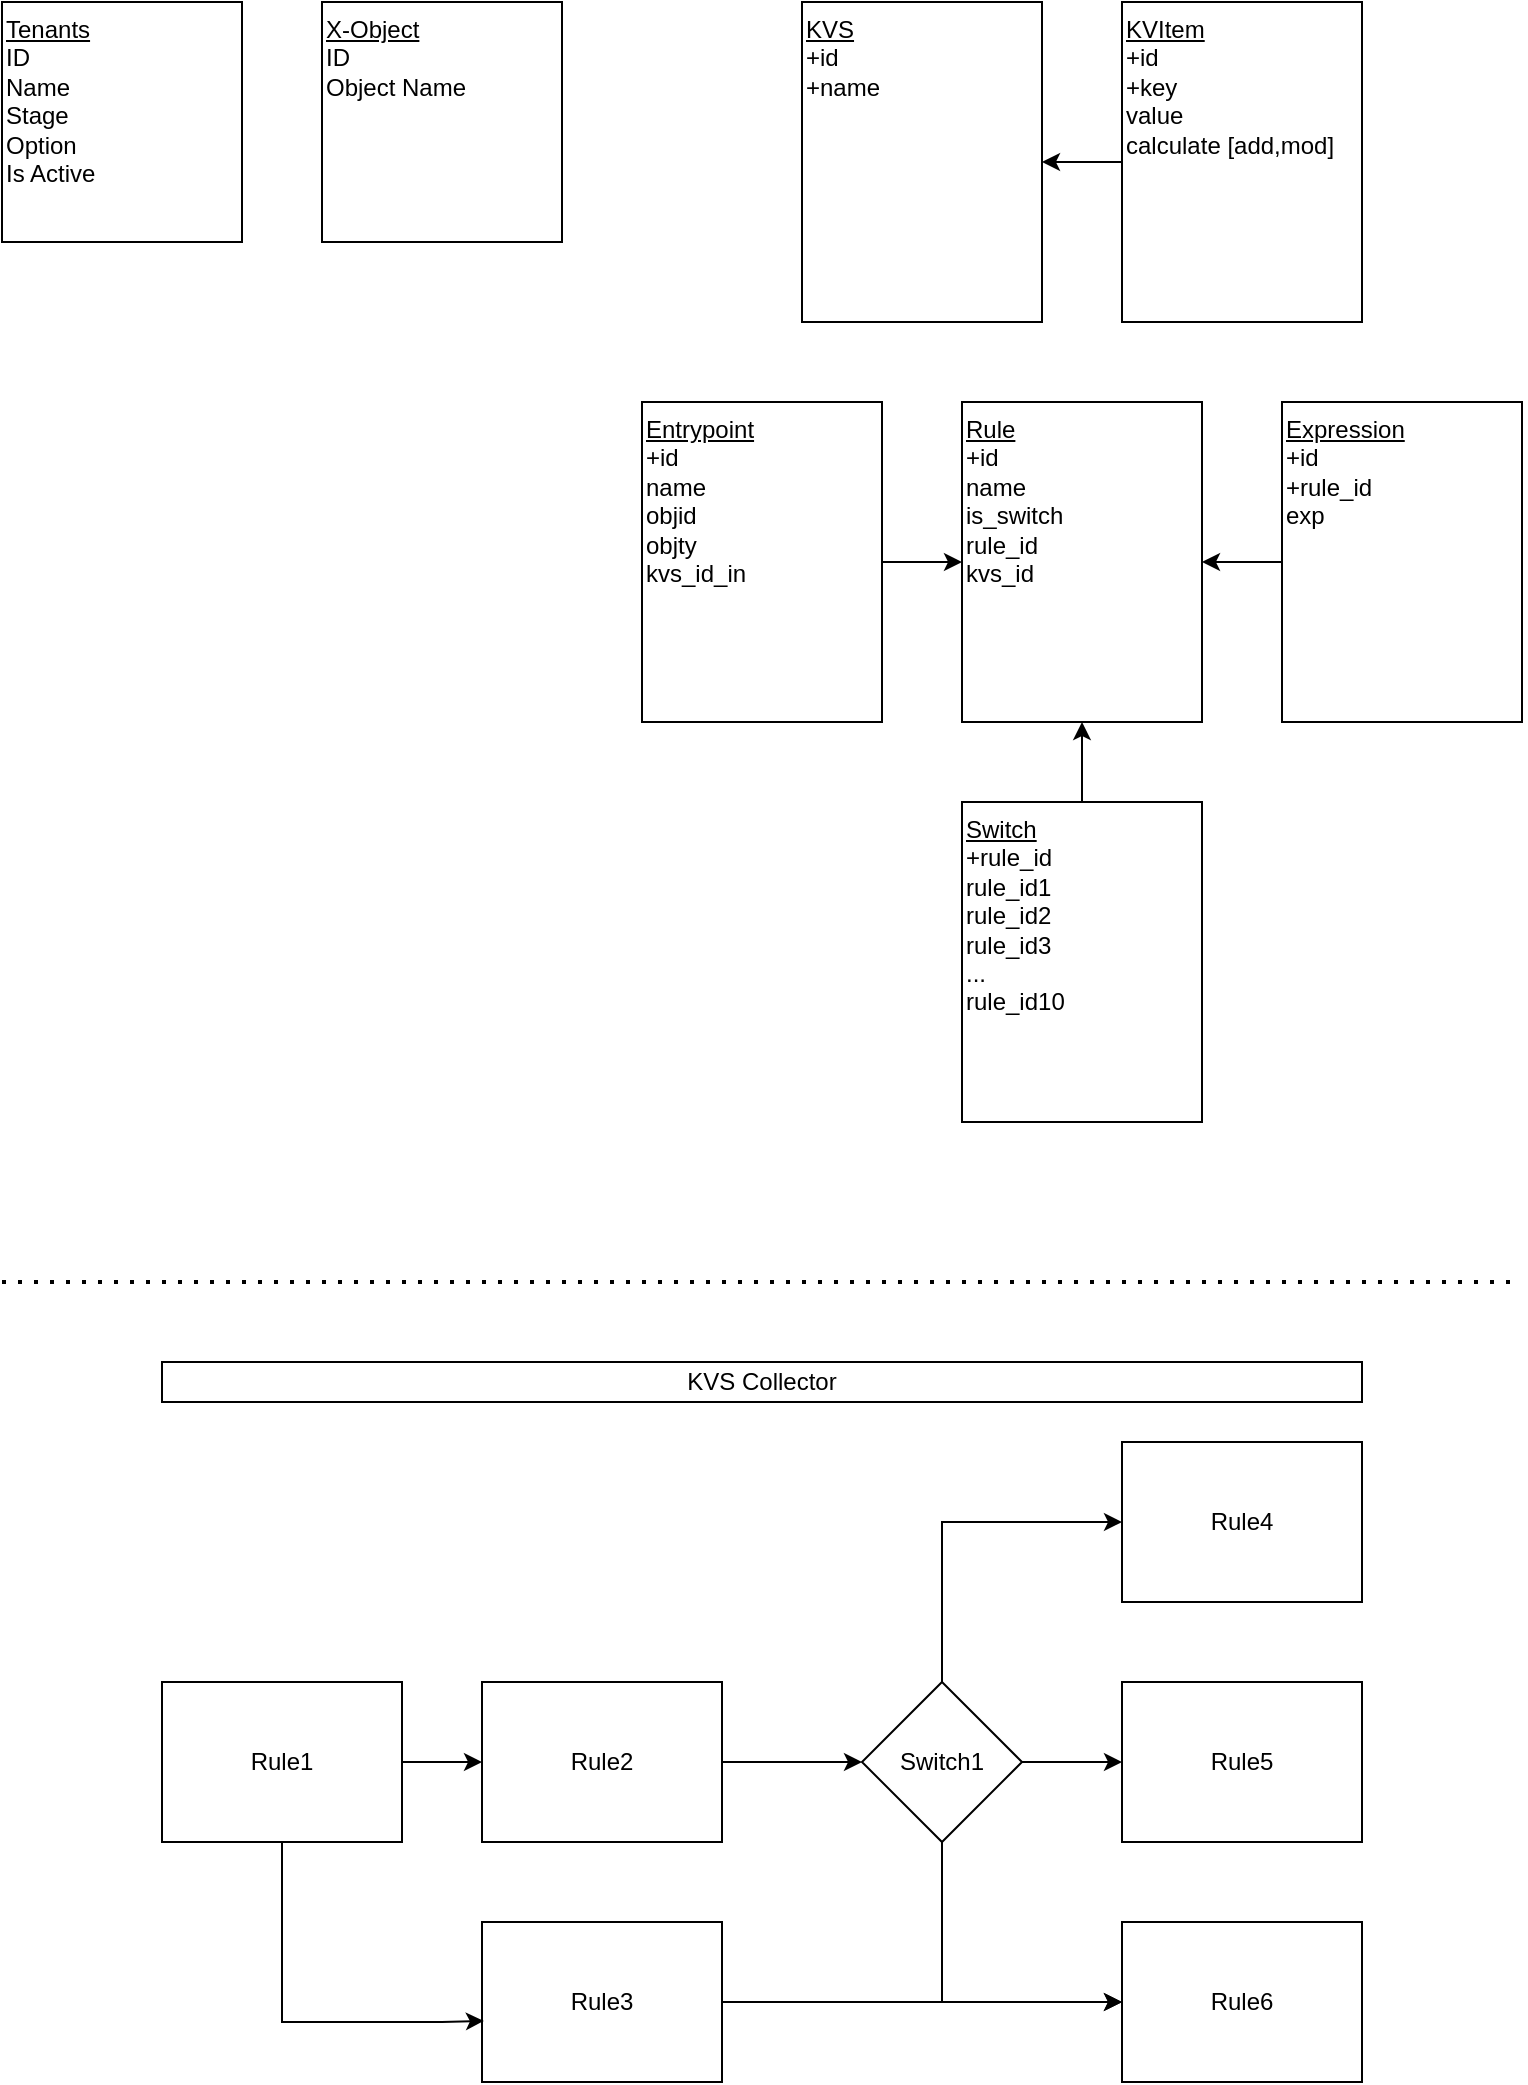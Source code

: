 <mxfile pages="2">
    <diagram id="LyjKLWT2vN5_jiygnvpO" name="Connections">
        <mxGraphModel dx="1340" dy="1892" grid="1" gridSize="10" guides="1" tooltips="1" connect="1" arrows="1" fold="1" page="1" pageScale="1" pageWidth="850" pageHeight="1100" math="0" shadow="0">
            <root>
                <mxCell id="0"/>
                <mxCell id="1" parent="0"/>
                <mxCell id="IPaf2PD-h_m_kelB6yjr-1" value="&lt;u&gt;X-Object&lt;/u&gt;&lt;span style=&quot;background-color: initial;&quot;&gt;&lt;br&gt;ID&lt;/span&gt;&lt;br&gt;&lt;span style=&quot;background-color: initial;&quot;&gt;Object Name&lt;/span&gt;" style="rounded=0;whiteSpace=wrap;html=1;align=left;verticalAlign=top;" parent="1" vertex="1">
                    <mxGeometry x="200" y="-1080" width="120" height="120" as="geometry"/>
                </mxCell>
                <mxCell id="IPaf2PD-h_m_kelB6yjr-2" value="&lt;span style=&quot;background-color: initial;&quot;&gt;&lt;u&gt;Tenants&lt;/u&gt;&lt;/span&gt;&lt;span style=&quot;background-color: initial;&quot;&gt;&lt;br&gt;ID&lt;/span&gt;&lt;br&gt;&lt;span style=&quot;background-color: initial;&quot;&gt;Name&lt;/span&gt;&lt;div&gt;Stage&lt;br&gt;&lt;div&gt;&lt;span style=&quot;background-color: initial;&quot;&gt;Option&lt;/span&gt;&lt;/div&gt;&lt;/div&gt;&lt;div&gt;&lt;span style=&quot;background-color: initial;&quot;&gt;Is Active&lt;/span&gt;&lt;/div&gt;" style="rounded=0;whiteSpace=wrap;html=1;align=left;verticalAlign=top;" parent="1" vertex="1">
                    <mxGeometry x="40" y="-1080" width="120" height="120" as="geometry"/>
                </mxCell>
                <mxCell id="P_WtOHvy-pGzdAdYv-xV-3" style="edgeStyle=orthogonalEdgeStyle;rounded=0;orthogonalLoop=1;jettySize=auto;html=1;" parent="1" source="P_WtOHvy-pGzdAdYv-xV-1" target="P_WtOHvy-pGzdAdYv-xV-2" edge="1">
                    <mxGeometry relative="1" as="geometry"/>
                </mxCell>
                <mxCell id="P_WtOHvy-pGzdAdYv-xV-1" value="&lt;span style=&quot;background-color: initial;&quot;&gt;&lt;u&gt;Expression&lt;/u&gt;&lt;/span&gt;&lt;span style=&quot;background-color: initial;&quot;&gt;&lt;br&gt;&lt;/span&gt;+id&lt;br&gt;&lt;span style=&quot;background-color: initial;&quot;&gt;+rule_id&lt;/span&gt;&lt;div&gt;&lt;/div&gt;exp" style="rounded=0;whiteSpace=wrap;html=1;align=left;verticalAlign=top;" parent="1" vertex="1">
                    <mxGeometry x="680" y="-880" width="120" height="160" as="geometry"/>
                </mxCell>
                <mxCell id="P_WtOHvy-pGzdAdYv-xV-2" value="&lt;span style=&quot;background-color: initial;&quot;&gt;&lt;u&gt;Rule&lt;/u&gt;&lt;/span&gt;&lt;span style=&quot;background-color: initial;&quot;&gt;&lt;br&gt;&lt;/span&gt;+id&lt;br&gt;name&lt;div&gt;is_switch&lt;/div&gt;&lt;div&gt;rule_id&lt;br&gt;&lt;div&gt;kvs_id&lt;/div&gt;&lt;/div&gt;" style="rounded=0;whiteSpace=wrap;html=1;align=left;verticalAlign=top;" parent="1" vertex="1">
                    <mxGeometry x="520" y="-880" width="120" height="160" as="geometry"/>
                </mxCell>
                <mxCell id="P_WtOHvy-pGzdAdYv-xV-5" style="edgeStyle=orthogonalEdgeStyle;rounded=0;orthogonalLoop=1;jettySize=auto;html=1;" parent="1" source="P_WtOHvy-pGzdAdYv-xV-4" target="P_WtOHvy-pGzdAdYv-xV-2" edge="1">
                    <mxGeometry relative="1" as="geometry"/>
                </mxCell>
                <mxCell id="P_WtOHvy-pGzdAdYv-xV-4" value="&lt;span style=&quot;background-color: initial;&quot;&gt;&lt;u&gt;Switch&lt;/u&gt;&lt;/span&gt;&lt;span style=&quot;background-color: initial;&quot;&gt;&lt;br&gt;&lt;/span&gt;+rule_id&lt;div&gt;&lt;div&gt;rule_id1&lt;/div&gt;&lt;div&gt;rule_id2&lt;br&gt;&lt;/div&gt;&lt;div&gt;rule_id3&lt;br&gt;&lt;/div&gt;&lt;div&gt;...&lt;/div&gt;&lt;/div&gt;&lt;div&gt;rule_id10&lt;/div&gt;" style="rounded=0;whiteSpace=wrap;html=1;align=left;verticalAlign=top;" parent="1" vertex="1">
                    <mxGeometry x="520" y="-680" width="120" height="160" as="geometry"/>
                </mxCell>
                <mxCell id="P_WtOHvy-pGzdAdYv-xV-8" style="edgeStyle=orthogonalEdgeStyle;rounded=0;orthogonalLoop=1;jettySize=auto;html=1;" parent="1" source="P_WtOHvy-pGzdAdYv-xV-6" target="P_WtOHvy-pGzdAdYv-xV-7" edge="1">
                    <mxGeometry relative="1" as="geometry"/>
                </mxCell>
                <mxCell id="P_WtOHvy-pGzdAdYv-xV-6" value="Rule1" style="rounded=0;whiteSpace=wrap;html=1;align=center;verticalAlign=middle;" parent="1" vertex="1">
                    <mxGeometry x="120" y="-240" width="120" height="80" as="geometry"/>
                </mxCell>
                <mxCell id="P_WtOHvy-pGzdAdYv-xV-12" style="edgeStyle=orthogonalEdgeStyle;rounded=0;orthogonalLoop=1;jettySize=auto;html=1;" parent="1" source="P_WtOHvy-pGzdAdYv-xV-7" target="P_WtOHvy-pGzdAdYv-xV-11" edge="1">
                    <mxGeometry relative="1" as="geometry"/>
                </mxCell>
                <mxCell id="P_WtOHvy-pGzdAdYv-xV-7" value="Rule2" style="rounded=0;whiteSpace=wrap;html=1;align=center;verticalAlign=middle;" parent="1" vertex="1">
                    <mxGeometry x="280" y="-240" width="120" height="80" as="geometry"/>
                </mxCell>
                <mxCell id="P_WtOHvy-pGzdAdYv-xV-20" style="edgeStyle=orthogonalEdgeStyle;rounded=0;orthogonalLoop=1;jettySize=auto;html=1;" parent="1" source="P_WtOHvy-pGzdAdYv-xV-9" target="P_WtOHvy-pGzdAdYv-xV-16" edge="1">
                    <mxGeometry relative="1" as="geometry"/>
                </mxCell>
                <mxCell id="P_WtOHvy-pGzdAdYv-xV-9" value="Rule3" style="rounded=0;whiteSpace=wrap;html=1;align=center;verticalAlign=middle;" parent="1" vertex="1">
                    <mxGeometry x="280" y="-120" width="120" height="80" as="geometry"/>
                </mxCell>
                <mxCell id="P_WtOHvy-pGzdAdYv-xV-10" style="edgeStyle=orthogonalEdgeStyle;rounded=0;orthogonalLoop=1;jettySize=auto;html=1;entryX=0.008;entryY=0.618;entryDx=0;entryDy=0;entryPerimeter=0;" parent="1" source="P_WtOHvy-pGzdAdYv-xV-6" target="P_WtOHvy-pGzdAdYv-xV-9" edge="1">
                    <mxGeometry relative="1" as="geometry">
                        <Array as="points">
                            <mxPoint x="180" y="-70"/>
                            <mxPoint x="260" y="-70"/>
                        </Array>
                    </mxGeometry>
                </mxCell>
                <mxCell id="P_WtOHvy-pGzdAdYv-xV-14" style="edgeStyle=orthogonalEdgeStyle;rounded=0;orthogonalLoop=1;jettySize=auto;html=1;" parent="1" source="P_WtOHvy-pGzdAdYv-xV-11" target="P_WtOHvy-pGzdAdYv-xV-13" edge="1">
                    <mxGeometry relative="1" as="geometry"/>
                </mxCell>
                <mxCell id="P_WtOHvy-pGzdAdYv-xV-17" style="edgeStyle=orthogonalEdgeStyle;rounded=0;orthogonalLoop=1;jettySize=auto;html=1;entryX=0;entryY=0.5;entryDx=0;entryDy=0;" parent="1" source="P_WtOHvy-pGzdAdYv-xV-11" target="P_WtOHvy-pGzdAdYv-xV-15" edge="1">
                    <mxGeometry relative="1" as="geometry">
                        <Array as="points">
                            <mxPoint x="510" y="-320"/>
                        </Array>
                    </mxGeometry>
                </mxCell>
                <mxCell id="P_WtOHvy-pGzdAdYv-xV-11" value="Switch1" style="rhombus;whiteSpace=wrap;html=1;" parent="1" vertex="1">
                    <mxGeometry x="470" y="-240" width="80" height="80" as="geometry"/>
                </mxCell>
                <mxCell id="P_WtOHvy-pGzdAdYv-xV-13" value="Rule5" style="rounded=0;whiteSpace=wrap;html=1;align=center;verticalAlign=middle;" parent="1" vertex="1">
                    <mxGeometry x="600" y="-240" width="120" height="80" as="geometry"/>
                </mxCell>
                <mxCell id="P_WtOHvy-pGzdAdYv-xV-15" value="Rule4" style="rounded=0;whiteSpace=wrap;html=1;align=center;verticalAlign=middle;" parent="1" vertex="1">
                    <mxGeometry x="600" y="-360" width="120" height="80" as="geometry"/>
                </mxCell>
                <mxCell id="P_WtOHvy-pGzdAdYv-xV-16" value="Rule6" style="rounded=0;whiteSpace=wrap;html=1;align=center;verticalAlign=middle;" parent="1" vertex="1">
                    <mxGeometry x="600" y="-120" width="120" height="80" as="geometry"/>
                </mxCell>
                <mxCell id="P_WtOHvy-pGzdAdYv-xV-18" style="edgeStyle=orthogonalEdgeStyle;rounded=0;orthogonalLoop=1;jettySize=auto;html=1;entryX=0;entryY=0.5;entryDx=0;entryDy=0;" parent="1" source="P_WtOHvy-pGzdAdYv-xV-11" target="P_WtOHvy-pGzdAdYv-xV-16" edge="1">
                    <mxGeometry relative="1" as="geometry">
                        <Array as="points">
                            <mxPoint x="510" y="-80"/>
                        </Array>
                    </mxGeometry>
                </mxCell>
                <mxCell id="2" style="edgeStyle=none;html=1;" edge="1" parent="1" source="P_WtOHvy-pGzdAdYv-xV-19" target="P_WtOHvy-pGzdAdYv-xV-2">
                    <mxGeometry relative="1" as="geometry"/>
                </mxCell>
                <mxCell id="P_WtOHvy-pGzdAdYv-xV-19" value="&lt;span style=&quot;background-color: initial;&quot;&gt;&lt;u&gt;Entrypoint&lt;/u&gt;&lt;/span&gt;&lt;span style=&quot;background-color: initial;&quot;&gt;&lt;br&gt;&lt;/span&gt;+id&lt;div&gt;name&lt;br&gt;&lt;div&gt;objid&lt;/div&gt;&lt;/div&gt;&lt;div&gt;objty&lt;/div&gt;&lt;div&gt;kvs_id_in&lt;/div&gt;" style="rounded=0;whiteSpace=wrap;html=1;align=left;verticalAlign=top;" parent="1" vertex="1">
                    <mxGeometry x="360" y="-880" width="120" height="160" as="geometry"/>
                </mxCell>
                <mxCell id="P_WtOHvy-pGzdAdYv-xV-24" style="edgeStyle=orthogonalEdgeStyle;rounded=0;orthogonalLoop=1;jettySize=auto;html=1;" parent="1" source="IPaf2PD-h_m_kelB6yjr-13" target="P_WtOHvy-pGzdAdYv-xV-23" edge="1">
                    <mxGeometry relative="1" as="geometry"/>
                </mxCell>
                <mxCell id="IPaf2PD-h_m_kelB6yjr-13" value="&lt;div&gt;&lt;span style=&quot;background-color: initial;&quot;&gt;&lt;u&gt;KVItem&lt;/u&gt;&lt;/span&gt;&lt;/div&gt;&lt;span style=&quot;background-color: initial;&quot;&gt;&lt;div&gt;&lt;span style=&quot;background-color: initial;&quot;&gt;+id&lt;/span&gt;&lt;/div&gt;&lt;/span&gt;&lt;span style=&quot;background-color: initial;&quot;&gt;+key&lt;/span&gt;&lt;div&gt;&lt;span style=&quot;background-color: initial;&quot;&gt;value&lt;/span&gt;&lt;/div&gt;&lt;div&gt;calculate [add,mod]&lt;/div&gt;" style="rounded=0;whiteSpace=wrap;html=1;align=left;verticalAlign=top;" parent="1" vertex="1">
                    <mxGeometry x="600" y="-1080" width="120" height="160" as="geometry"/>
                </mxCell>
                <mxCell id="P_WtOHvy-pGzdAdYv-xV-22" value="KVS Collector" style="rounded=0;whiteSpace=wrap;html=1;" parent="1" vertex="1">
                    <mxGeometry x="120" y="-400" width="600" height="20" as="geometry"/>
                </mxCell>
                <mxCell id="P_WtOHvy-pGzdAdYv-xV-23" value="&lt;div&gt;&lt;span style=&quot;background-color: initial;&quot;&gt;&lt;u&gt;KVS&lt;/u&gt;&lt;/span&gt;&lt;/div&gt;&lt;span style=&quot;background-color: initial;&quot;&gt;&lt;div&gt;&lt;span style=&quot;background-color: initial;&quot;&gt;+id&lt;/span&gt;&lt;/div&gt;&lt;/span&gt;&lt;span style=&quot;background-color: initial;&quot;&gt;+name&lt;/span&gt;" style="rounded=0;whiteSpace=wrap;html=1;align=left;verticalAlign=top;" parent="1" vertex="1">
                    <mxGeometry x="440" y="-1080" width="120" height="160" as="geometry"/>
                </mxCell>
                <mxCell id="P_WtOHvy-pGzdAdYv-xV-25" value="" style="endArrow=none;dashed=1;html=1;dashPattern=1 3;strokeWidth=2;rounded=0;" parent="1" edge="1">
                    <mxGeometry width="50" height="50" relative="1" as="geometry">
                        <mxPoint x="40" y="-440" as="sourcePoint"/>
                        <mxPoint x="800" y="-440" as="targetPoint"/>
                    </mxGeometry>
                </mxCell>
            </root>
        </mxGraphModel>
    </diagram>
    <diagram id="iG3r5ySHlptJgnCDAsAR" name="Tenancy">
        <mxGraphModel dx="420" dy="1421" grid="1" gridSize="10" guides="1" tooltips="1" connect="1" arrows="1" fold="1" page="1" pageScale="1" pageWidth="827" pageHeight="1169" math="0" shadow="0">
            <root>
                <mxCell id="0"/>
                <mxCell id="1" parent="0"/>
                <mxCell id="X3LTEWGdrV8iXtvtQKyq-1" value="&lt;span style=&quot;background-color: initial;&quot;&gt;&lt;u&gt;Tenants&lt;/u&gt;&lt;/span&gt;&lt;span style=&quot;background-color: initial;&quot;&gt;&lt;br&gt;ID&lt;/span&gt;&lt;div&gt;--------------&lt;br&gt;&lt;span style=&quot;background-color: initial;&quot;&gt;Name&lt;/span&gt;&lt;div&gt;Stage&lt;br&gt;&lt;div&gt;&lt;span style=&quot;background-color: initial;&quot;&gt;Option&lt;/span&gt;&lt;/div&gt;&lt;/div&gt;&lt;div&gt;&lt;span style=&quot;background-color: initial;&quot;&gt;Is Active&lt;/span&gt;&lt;/div&gt;&lt;/div&gt;" style="rounded=0;whiteSpace=wrap;html=1;align=left;verticalAlign=top;strokeColor=#FF9933;" vertex="1" parent="1">
                    <mxGeometry x="524" y="-1070" width="120" height="120" as="geometry"/>
                </mxCell>
                <mxCell id="KPGCL1qzcBNwhSzs3j4Z-7" style="edgeStyle=orthogonalEdgeStyle;rounded=0;orthogonalLoop=1;jettySize=auto;html=1;" edge="1" parent="1" source="KPGCL1qzcBNwhSzs3j4Z-4" target="KPGCL1qzcBNwhSzs3j4Z-6">
                    <mxGeometry relative="1" as="geometry"/>
                </mxCell>
                <mxCell id="KPGCL1qzcBNwhSzs3j4Z-4" value="Create Tenant&lt;div&gt;4&lt;/div&gt;" style="rounded=1;whiteSpace=wrap;html=1;" vertex="1" parent="1">
                    <mxGeometry x="240" y="-1120" width="120" height="80" as="geometry"/>
                </mxCell>
                <mxCell id="KPGCL1qzcBNwhSzs3j4Z-14" style="edgeStyle=orthogonalEdgeStyle;rounded=0;orthogonalLoop=1;jettySize=auto;html=1;" edge="1" parent="1" source="KPGCL1qzcBNwhSzs3j4Z-6" target="KPGCL1qzcBNwhSzs3j4Z-8">
                    <mxGeometry relative="1" as="geometry"/>
                </mxCell>
                <mxCell id="KPGCL1qzcBNwhSzs3j4Z-15" style="edgeStyle=orthogonalEdgeStyle;rounded=0;orthogonalLoop=1;jettySize=auto;html=1;exitX=0.5;exitY=1;exitDx=0;exitDy=0;" edge="1" parent="1" source="KPGCL1qzcBNwhSzs3j4Z-6" target="KPGCL1qzcBNwhSzs3j4Z-9">
                    <mxGeometry relative="1" as="geometry"/>
                </mxCell>
                <mxCell id="KPGCL1qzcBNwhSzs3j4Z-16" style="edgeStyle=orthogonalEdgeStyle;rounded=0;orthogonalLoop=1;jettySize=auto;html=1;exitX=0.5;exitY=1;exitDx=0;exitDy=0;" edge="1" parent="1" source="KPGCL1qzcBNwhSzs3j4Z-6" target="KPGCL1qzcBNwhSzs3j4Z-10">
                    <mxGeometry relative="1" as="geometry"/>
                </mxCell>
                <mxCell id="KPGCL1qzcBNwhSzs3j4Z-6" value="Create Tenants by Stage" style="rounded=1;whiteSpace=wrap;html=1;" vertex="1" parent="1">
                    <mxGeometry x="240" y="-990" width="120" height="80" as="geometry"/>
                </mxCell>
                <mxCell id="KPGCL1qzcBNwhSzs3j4Z-23" style="edgeStyle=orthogonalEdgeStyle;rounded=0;orthogonalLoop=1;jettySize=auto;html=1;" edge="1" parent="1" source="KPGCL1qzcBNwhSzs3j4Z-8" target="KPGCL1qzcBNwhSzs3j4Z-19">
                    <mxGeometry relative="1" as="geometry"/>
                </mxCell>
                <mxCell id="KPGCL1qzcBNwhSzs3j4Z-8" value="204 - TEST" style="rounded=1;whiteSpace=wrap;html=1;strokeColor=#FF9933;" vertex="1" parent="1">
                    <mxGeometry x="240" y="-830" width="120" height="80" as="geometry"/>
                </mxCell>
                <mxCell id="KPGCL1qzcBNwhSzs3j4Z-22" style="edgeStyle=orthogonalEdgeStyle;rounded=0;orthogonalLoop=1;jettySize=auto;html=1;" edge="1" parent="1" source="KPGCL1qzcBNwhSzs3j4Z-9" target="KPGCL1qzcBNwhSzs3j4Z-21">
                    <mxGeometry relative="1" as="geometry"/>
                </mxCell>
                <mxCell id="KPGCL1qzcBNwhSzs3j4Z-9" value="&lt;div&gt;104 -&amp;nbsp;&lt;span style=&quot;background-color: initial;&quot;&gt;DEV&lt;/span&gt;&lt;/div&gt;" style="rounded=1;whiteSpace=wrap;html=1;strokeColor=#FF9933;" vertex="1" parent="1">
                    <mxGeometry x="40" y="-830" width="120" height="80" as="geometry"/>
                </mxCell>
                <mxCell id="KPGCL1qzcBNwhSzs3j4Z-24" style="edgeStyle=orthogonalEdgeStyle;rounded=0;orthogonalLoop=1;jettySize=auto;html=1;" edge="1" parent="1" source="KPGCL1qzcBNwhSzs3j4Z-10" target="KPGCL1qzcBNwhSzs3j4Z-20">
                    <mxGeometry relative="1" as="geometry"/>
                </mxCell>
                <mxCell id="KPGCL1qzcBNwhSzs3j4Z-10" value="304 - RELEASE" style="rounded=1;whiteSpace=wrap;html=1;strokeColor=#FF9933;" vertex="1" parent="1">
                    <mxGeometry x="440" y="-830" width="120" height="80" as="geometry"/>
                </mxCell>
                <mxCell id="KPGCL1qzcBNwhSzs3j4Z-17" value="DB&lt;div&gt;Tenancy&lt;/div&gt;" style="shape=cylinder3;whiteSpace=wrap;html=1;boundedLbl=1;backgroundOutline=1;size=15;strokeColor=#FF9933;" vertex="1" parent="1">
                    <mxGeometry x="414" y="-1070" width="80" height="100" as="geometry"/>
                </mxCell>
                <mxCell id="KPGCL1qzcBNwhSzs3j4Z-29" style="edgeStyle=orthogonalEdgeStyle;rounded=0;orthogonalLoop=1;jettySize=auto;html=1;dashed=1;" edge="1" parent="1" source="KPGCL1qzcBNwhSzs3j4Z-19" target="KPGCL1qzcBNwhSzs3j4Z-28">
                    <mxGeometry relative="1" as="geometry"/>
                </mxCell>
                <mxCell id="KPGCL1qzcBNwhSzs3j4Z-19" value="Option, connection to DB Test" style="rounded=1;whiteSpace=wrap;html=1;strokeColor=#FF9933;" vertex="1" parent="1">
                    <mxGeometry x="240" y="-710" width="120" height="80" as="geometry"/>
                </mxCell>
                <mxCell id="KPGCL1qzcBNwhSzs3j4Z-31" style="edgeStyle=orthogonalEdgeStyle;rounded=0;orthogonalLoop=1;jettySize=auto;html=1;" edge="1" parent="1" source="KPGCL1qzcBNwhSzs3j4Z-20" target="KPGCL1qzcBNwhSzs3j4Z-30">
                    <mxGeometry relative="1" as="geometry"/>
                </mxCell>
                <mxCell id="KPGCL1qzcBNwhSzs3j4Z-20" value="Option, connection to DB Production" style="rounded=1;whiteSpace=wrap;html=1;strokeColor=#FF9933;" vertex="1" parent="1">
                    <mxGeometry x="440" y="-710" width="120" height="80" as="geometry"/>
                </mxCell>
                <mxCell id="KPGCL1qzcBNwhSzs3j4Z-26" style="edgeStyle=orthogonalEdgeStyle;rounded=0;orthogonalLoop=1;jettySize=auto;html=1;" edge="1" parent="1" source="KPGCL1qzcBNwhSzs3j4Z-21" target="KPGCL1qzcBNwhSzs3j4Z-25">
                    <mxGeometry relative="1" as="geometry"/>
                </mxCell>
                <mxCell id="KPGCL1qzcBNwhSzs3j4Z-21" value="Option, connection to DB Development" style="rounded=1;whiteSpace=wrap;html=1;strokeColor=#FF9933;" vertex="1" parent="1">
                    <mxGeometry x="40" y="-710" width="120" height="80" as="geometry"/>
                </mxCell>
                <mxCell id="KPGCL1qzcBNwhSzs3j4Z-25" value="DB Development" style="shape=cylinder3;whiteSpace=wrap;html=1;boundedLbl=1;backgroundOutline=1;size=15;strokeColor=#66FFFF;" vertex="1" parent="1">
                    <mxGeometry x="60" y="-570" width="80" height="100" as="geometry"/>
                </mxCell>
                <mxCell id="KPGCL1qzcBNwhSzs3j4Z-27" style="edgeStyle=orthogonalEdgeStyle;rounded=0;orthogonalLoop=1;jettySize=auto;html=1;entryX=0.5;entryY=0;entryDx=0;entryDy=0;entryPerimeter=0;" edge="1" parent="1" source="KPGCL1qzcBNwhSzs3j4Z-19" target="KPGCL1qzcBNwhSzs3j4Z-25">
                    <mxGeometry relative="1" as="geometry">
                        <Array as="points">
                            <mxPoint x="300" y="-600"/>
                            <mxPoint x="100" y="-600"/>
                        </Array>
                    </mxGeometry>
                </mxCell>
                <mxCell id="KPGCL1qzcBNwhSzs3j4Z-28" value="DB&amp;nbsp;&lt;div&gt;Testing&lt;/div&gt;" style="shape=cylinder3;whiteSpace=wrap;html=1;boundedLbl=1;backgroundOutline=1;size=15;dashed=1;strokeColor=#CCCC00;" vertex="1" parent="1">
                    <mxGeometry x="260" y="-570" width="80" height="100" as="geometry"/>
                </mxCell>
                <mxCell id="KPGCL1qzcBNwhSzs3j4Z-30" value="DB&lt;div&gt;Production&lt;/div&gt;" style="shape=cylinder3;whiteSpace=wrap;html=1;boundedLbl=1;backgroundOutline=1;size=15;strokeColor=#00CC00;" vertex="1" parent="1">
                    <mxGeometry x="460" y="-570" width="80" height="100" as="geometry"/>
                </mxCell>
                <mxCell id="CD9fBT5ddVgWkW6vJgpY-2" style="edgeStyle=orthogonalEdgeStyle;rounded=0;orthogonalLoop=1;jettySize=auto;html=1;" edge="1" parent="1" source="hCw3T1PbqIfhszTk7kwa-1" target="CD9fBT5ddVgWkW6vJgpY-1">
                    <mxGeometry relative="1" as="geometry"/>
                </mxCell>
                <mxCell id="hCw3T1PbqIfhszTk7kwa-1" value="Transport Obj.&lt;div&gt;&lt;div style=&quot;text-align: left;&quot;&gt;&lt;ul&gt;&lt;li&gt;&lt;span style=&quot;background-color: initial;&quot;&gt;KV&lt;/span&gt;&lt;/li&gt;&lt;li&gt;&lt;span style=&quot;background-color: initial;&quot;&gt;Entrypoints&amp;nbsp;&lt;/span&gt;&lt;/li&gt;&lt;li&gt;&lt;span style=&quot;background-color: initial;&quot;&gt;Ruleset (Rules, Actions)&amp;nbsp;&lt;/span&gt;&lt;/li&gt;&lt;/ul&gt;&lt;/div&gt;&lt;/div&gt;" style="rounded=1;whiteSpace=wrap;html=1;align=center;" vertex="1" parent="1">
                    <mxGeometry x="40" y="-400" width="190" height="120" as="geometry"/>
                </mxCell>
                <mxCell id="CD9fBT5ddVgWkW6vJgpY-1" value="&lt;ul&gt;&lt;li&gt;Object Type&lt;/li&gt;&lt;li&gt;ID&lt;/li&gt;&lt;li&gt;Tenant ID&lt;/li&gt;&lt;/ul&gt;" style="rounded=1;whiteSpace=wrap;html=1;align=left;" vertex="1" parent="1">
                    <mxGeometry x="280" y="-400" width="160" height="120" as="geometry"/>
                </mxCell>
            </root>
        </mxGraphModel>
    </diagram>
</mxfile>
